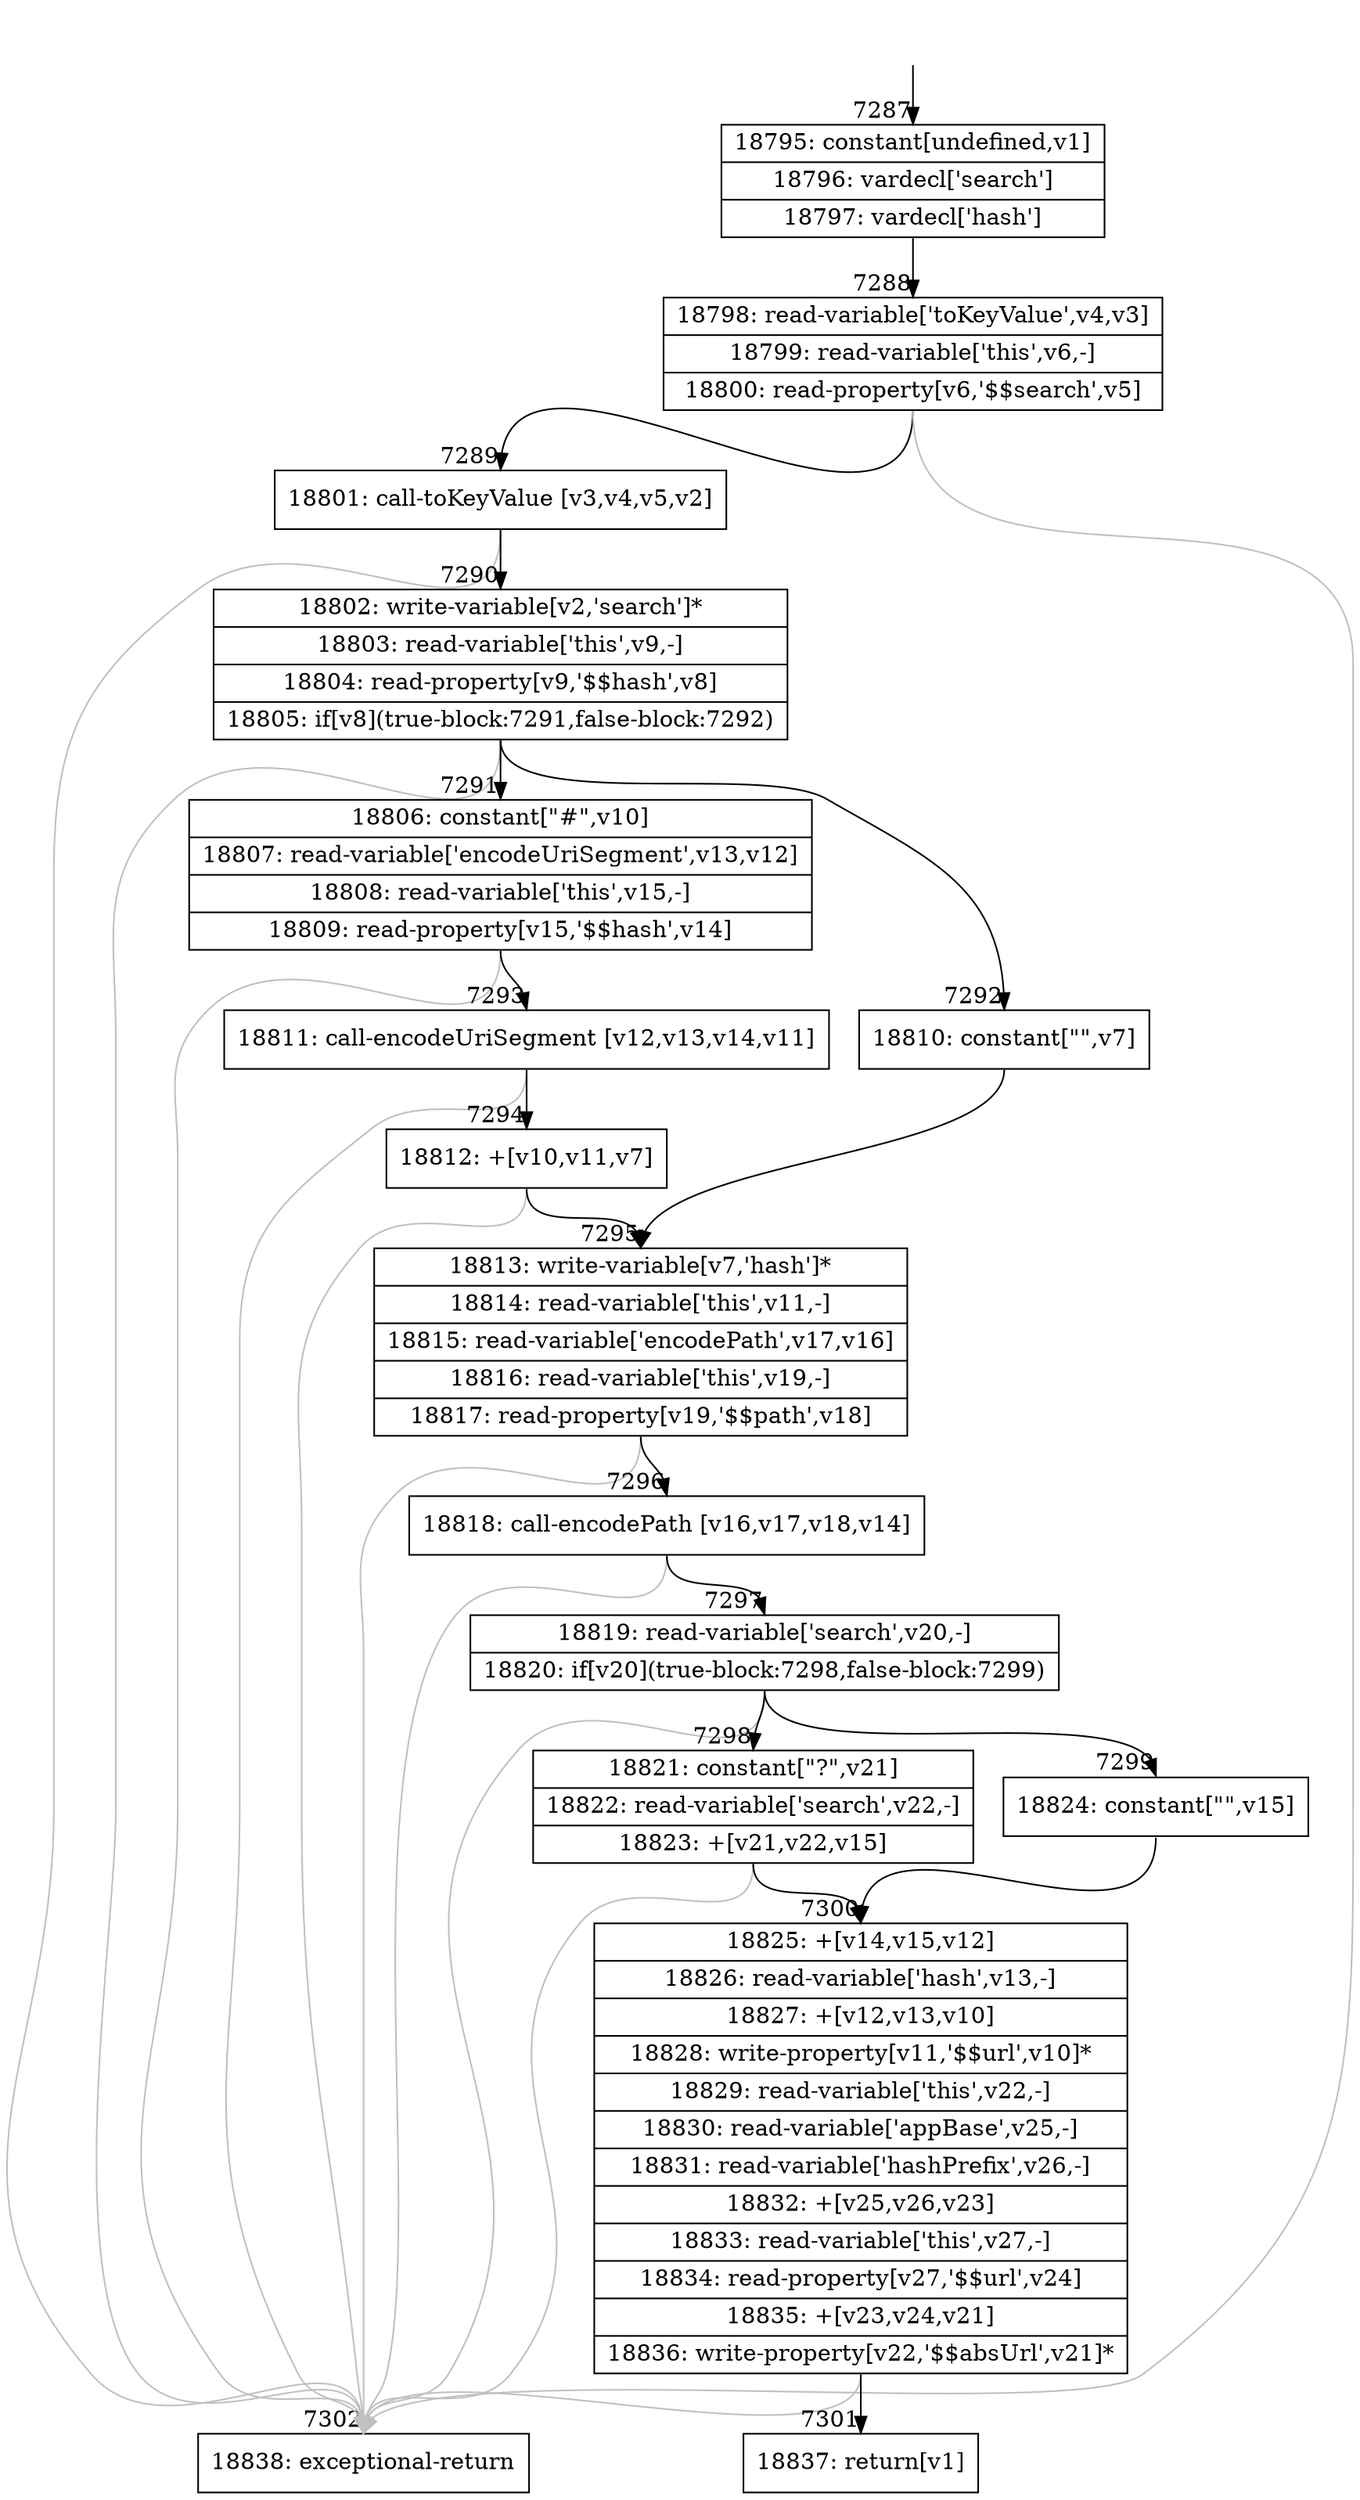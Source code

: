 digraph {
rankdir="TD"
BB_entry546[shape=none,label=""];
BB_entry546 -> BB7287 [tailport=s, headport=n, headlabel="    7287"]
BB7287 [shape=record label="{18795: constant[undefined,v1]|18796: vardecl['search']|18797: vardecl['hash']}" ] 
BB7287 -> BB7288 [tailport=s, headport=n, headlabel="      7288"]
BB7288 [shape=record label="{18798: read-variable['toKeyValue',v4,v3]|18799: read-variable['this',v6,-]|18800: read-property[v6,'$$search',v5]}" ] 
BB7288 -> BB7289 [tailport=s, headport=n, headlabel="      7289"]
BB7288 -> BB7302 [tailport=s, headport=n, color=gray, headlabel="      7302"]
BB7289 [shape=record label="{18801: call-toKeyValue [v3,v4,v5,v2]}" ] 
BB7289 -> BB7290 [tailport=s, headport=n, headlabel="      7290"]
BB7289 -> BB7302 [tailport=s, headport=n, color=gray]
BB7290 [shape=record label="{18802: write-variable[v2,'search']*|18803: read-variable['this',v9,-]|18804: read-property[v9,'$$hash',v8]|18805: if[v8](true-block:7291,false-block:7292)}" ] 
BB7290 -> BB7291 [tailport=s, headport=n, headlabel="      7291"]
BB7290 -> BB7292 [tailport=s, headport=n, headlabel="      7292"]
BB7290 -> BB7302 [tailport=s, headport=n, color=gray]
BB7291 [shape=record label="{18806: constant[\"#\",v10]|18807: read-variable['encodeUriSegment',v13,v12]|18808: read-variable['this',v15,-]|18809: read-property[v15,'$$hash',v14]}" ] 
BB7291 -> BB7293 [tailport=s, headport=n, headlabel="      7293"]
BB7291 -> BB7302 [tailport=s, headport=n, color=gray]
BB7292 [shape=record label="{18810: constant[\"\",v7]}" ] 
BB7292 -> BB7295 [tailport=s, headport=n, headlabel="      7295"]
BB7293 [shape=record label="{18811: call-encodeUriSegment [v12,v13,v14,v11]}" ] 
BB7293 -> BB7294 [tailport=s, headport=n, headlabel="      7294"]
BB7293 -> BB7302 [tailport=s, headport=n, color=gray]
BB7294 [shape=record label="{18812: +[v10,v11,v7]}" ] 
BB7294 -> BB7295 [tailport=s, headport=n]
BB7294 -> BB7302 [tailport=s, headport=n, color=gray]
BB7295 [shape=record label="{18813: write-variable[v7,'hash']*|18814: read-variable['this',v11,-]|18815: read-variable['encodePath',v17,v16]|18816: read-variable['this',v19,-]|18817: read-property[v19,'$$path',v18]}" ] 
BB7295 -> BB7296 [tailport=s, headport=n, headlabel="      7296"]
BB7295 -> BB7302 [tailport=s, headport=n, color=gray]
BB7296 [shape=record label="{18818: call-encodePath [v16,v17,v18,v14]}" ] 
BB7296 -> BB7297 [tailport=s, headport=n, headlabel="      7297"]
BB7296 -> BB7302 [tailport=s, headport=n, color=gray]
BB7297 [shape=record label="{18819: read-variable['search',v20,-]|18820: if[v20](true-block:7298,false-block:7299)}" ] 
BB7297 -> BB7298 [tailport=s, headport=n, headlabel="      7298"]
BB7297 -> BB7299 [tailport=s, headport=n, headlabel="      7299"]
BB7297 -> BB7302 [tailport=s, headport=n, color=gray]
BB7298 [shape=record label="{18821: constant[\"?\",v21]|18822: read-variable['search',v22,-]|18823: +[v21,v22,v15]}" ] 
BB7298 -> BB7300 [tailport=s, headport=n, headlabel="      7300"]
BB7298 -> BB7302 [tailport=s, headport=n, color=gray]
BB7299 [shape=record label="{18824: constant[\"\",v15]}" ] 
BB7299 -> BB7300 [tailport=s, headport=n]
BB7300 [shape=record label="{18825: +[v14,v15,v12]|18826: read-variable['hash',v13,-]|18827: +[v12,v13,v10]|18828: write-property[v11,'$$url',v10]*|18829: read-variable['this',v22,-]|18830: read-variable['appBase',v25,-]|18831: read-variable['hashPrefix',v26,-]|18832: +[v25,v26,v23]|18833: read-variable['this',v27,-]|18834: read-property[v27,'$$url',v24]|18835: +[v23,v24,v21]|18836: write-property[v22,'$$absUrl',v21]*}" ] 
BB7300 -> BB7301 [tailport=s, headport=n, headlabel="      7301"]
BB7300 -> BB7302 [tailport=s, headport=n, color=gray]
BB7301 [shape=record label="{18837: return[v1]}" ] 
BB7302 [shape=record label="{18838: exceptional-return}" ] 
//#$~ 11518
}
